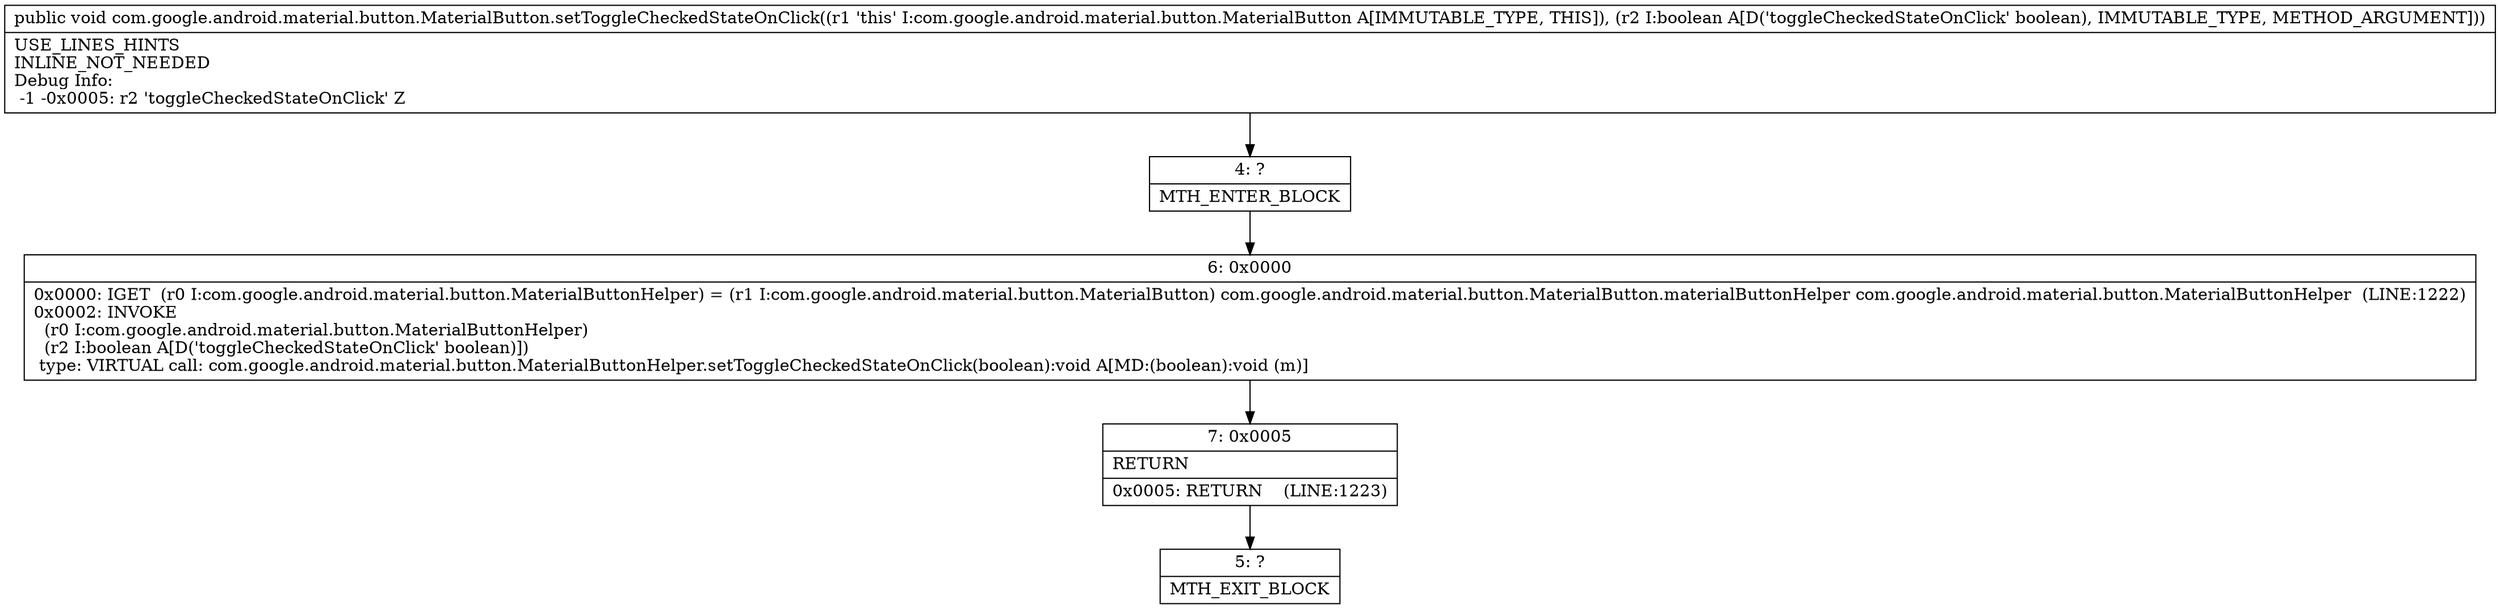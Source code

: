 digraph "CFG forcom.google.android.material.button.MaterialButton.setToggleCheckedStateOnClick(Z)V" {
Node_4 [shape=record,label="{4\:\ ?|MTH_ENTER_BLOCK\l}"];
Node_6 [shape=record,label="{6\:\ 0x0000|0x0000: IGET  (r0 I:com.google.android.material.button.MaterialButtonHelper) = (r1 I:com.google.android.material.button.MaterialButton) com.google.android.material.button.MaterialButton.materialButtonHelper com.google.android.material.button.MaterialButtonHelper  (LINE:1222)\l0x0002: INVOKE  \l  (r0 I:com.google.android.material.button.MaterialButtonHelper)\l  (r2 I:boolean A[D('toggleCheckedStateOnClick' boolean)])\l type: VIRTUAL call: com.google.android.material.button.MaterialButtonHelper.setToggleCheckedStateOnClick(boolean):void A[MD:(boolean):void (m)]\l}"];
Node_7 [shape=record,label="{7\:\ 0x0005|RETURN\l|0x0005: RETURN    (LINE:1223)\l}"];
Node_5 [shape=record,label="{5\:\ ?|MTH_EXIT_BLOCK\l}"];
MethodNode[shape=record,label="{public void com.google.android.material.button.MaterialButton.setToggleCheckedStateOnClick((r1 'this' I:com.google.android.material.button.MaterialButton A[IMMUTABLE_TYPE, THIS]), (r2 I:boolean A[D('toggleCheckedStateOnClick' boolean), IMMUTABLE_TYPE, METHOD_ARGUMENT]))  | USE_LINES_HINTS\lINLINE_NOT_NEEDED\lDebug Info:\l  \-1 \-0x0005: r2 'toggleCheckedStateOnClick' Z\l}"];
MethodNode -> Node_4;Node_4 -> Node_6;
Node_6 -> Node_7;
Node_7 -> Node_5;
}

